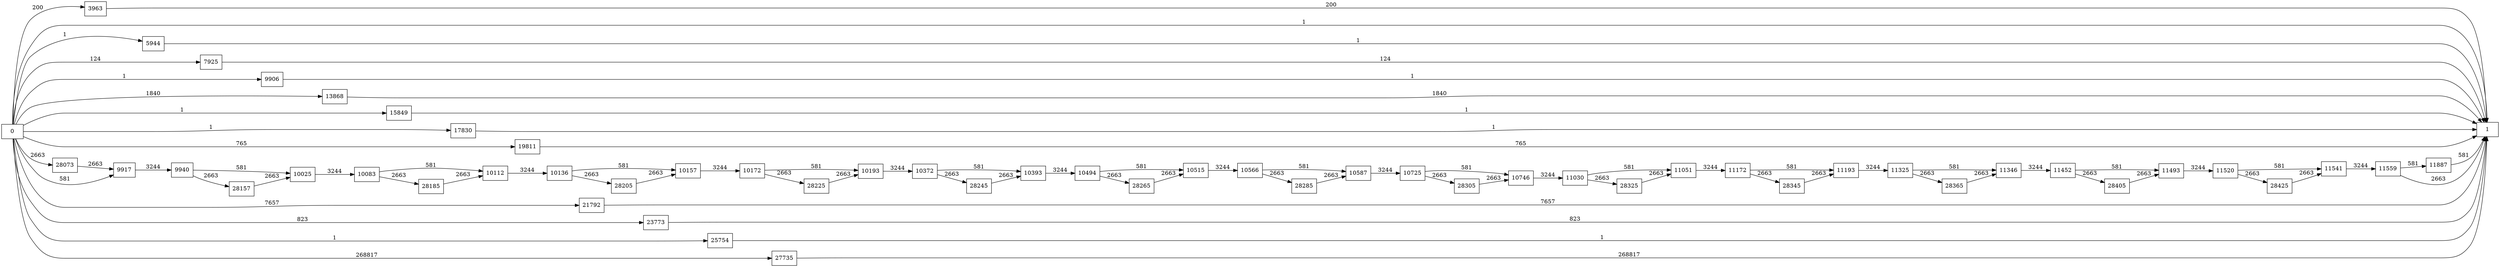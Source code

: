 digraph {
	graph [rankdir=LR]
	node [shape=rectangle]
	3963 -> 1 [label=200]
	5944 -> 1 [label=1]
	7925 -> 1 [label=124]
	9906 -> 1 [label=1]
	9917 -> 9940 [label=3244]
	9940 -> 10025 [label=581]
	9940 -> 28157 [label=2663]
	10025 -> 10083 [label=3244]
	10083 -> 10112 [label=581]
	10083 -> 28185 [label=2663]
	10112 -> 10136 [label=3244]
	10136 -> 10157 [label=581]
	10136 -> 28205 [label=2663]
	10157 -> 10172 [label=3244]
	10172 -> 10193 [label=581]
	10172 -> 28225 [label=2663]
	10193 -> 10372 [label=3244]
	10372 -> 10393 [label=581]
	10372 -> 28245 [label=2663]
	10393 -> 10494 [label=3244]
	10494 -> 10515 [label=581]
	10494 -> 28265 [label=2663]
	10515 -> 10566 [label=3244]
	10566 -> 10587 [label=581]
	10566 -> 28285 [label=2663]
	10587 -> 10725 [label=3244]
	10725 -> 10746 [label=581]
	10725 -> 28305 [label=2663]
	10746 -> 11030 [label=3244]
	11030 -> 11051 [label=581]
	11030 -> 28325 [label=2663]
	11051 -> 11172 [label=3244]
	11172 -> 11193 [label=581]
	11172 -> 28345 [label=2663]
	11193 -> 11325 [label=3244]
	11325 -> 11346 [label=581]
	11325 -> 28365 [label=2663]
	11346 -> 11452 [label=3244]
	11452 -> 11493 [label=581]
	11452 -> 28405 [label=2663]
	11493 -> 11520 [label=3244]
	11520 -> 11541 [label=581]
	11520 -> 28425 [label=2663]
	11541 -> 11559 [label=3244]
	11559 -> 1 [label=2663]
	11559 -> 11887 [label=581]
	11887 -> 1 [label=581]
	13868 -> 1 [label=1840]
	15849 -> 1 [label=1]
	17830 -> 1 [label=1]
	19811 -> 1 [label=765]
	21792 -> 1 [label=7657]
	23773 -> 1 [label=823]
	25754 -> 1 [label=1]
	27735 -> 1 [label=268817]
	28073 -> 9917 [label=2663]
	28157 -> 10025 [label=2663]
	28185 -> 10112 [label=2663]
	28205 -> 10157 [label=2663]
	28225 -> 10193 [label=2663]
	28245 -> 10393 [label=2663]
	28265 -> 10515 [label=2663]
	28285 -> 10587 [label=2663]
	28305 -> 10746 [label=2663]
	28325 -> 11051 [label=2663]
	28345 -> 11193 [label=2663]
	28365 -> 11346 [label=2663]
	28405 -> 11493 [label=2663]
	28425 -> 11541 [label=2663]
	0 -> 1 [label=1]
	0 -> 3963 [label=200]
	0 -> 5944 [label=1]
	0 -> 7925 [label=124]
	0 -> 9906 [label=1]
	0 -> 9917 [label=581]
	0 -> 13868 [label=1840]
	0 -> 15849 [label=1]
	0 -> 17830 [label=1]
	0 -> 19811 [label=765]
	0 -> 21792 [label=7657]
	0 -> 23773 [label=823]
	0 -> 25754 [label=1]
	0 -> 27735 [label=268817]
	0 -> 28073 [label=2663]
}
